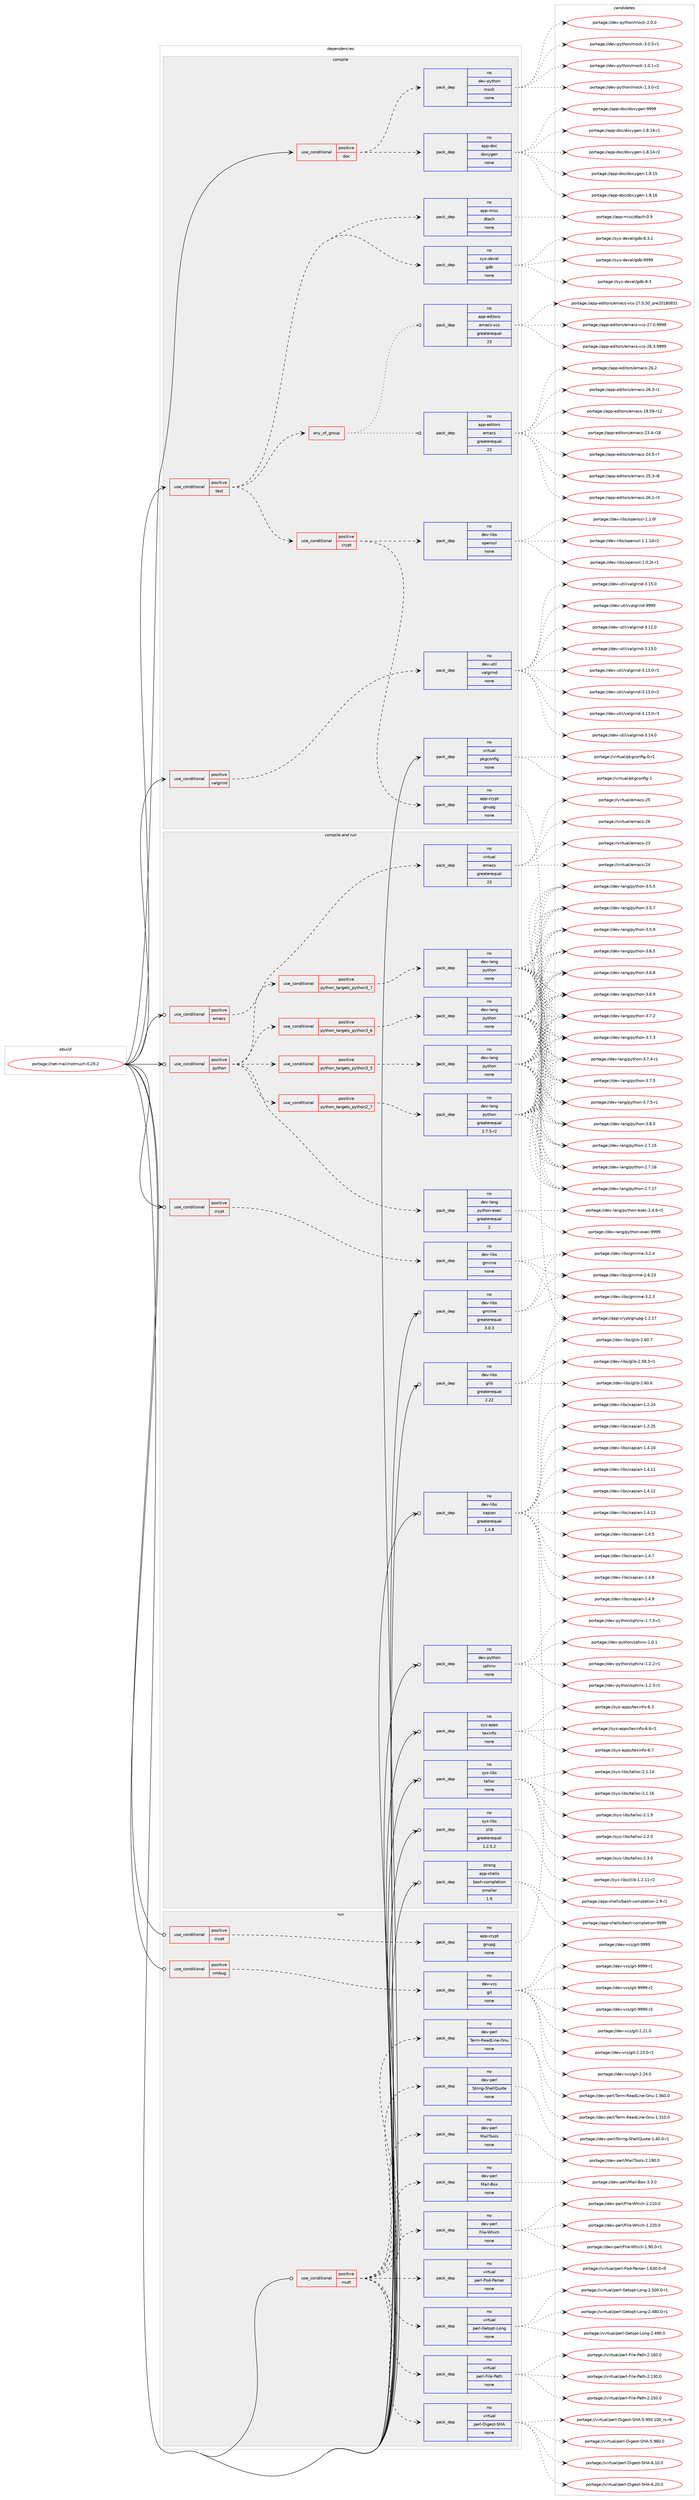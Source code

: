 digraph prolog {

# *************
# Graph options
# *************

newrank=true;
concentrate=true;
compound=true;
graph [rankdir=LR,fontname=Helvetica,fontsize=10,ranksep=1.5];#, ranksep=2.5, nodesep=0.2];
edge  [arrowhead=vee];
node  [fontname=Helvetica,fontsize=10];

# **********
# The ebuild
# **********

subgraph cluster_leftcol {
color=gray;
rank=same;
label=<<i>ebuild</i>>;
id [label="portage://net-mail/notmuch-0.29.2", color=red, width=4, href="../net-mail/notmuch-0.29.2.svg"];
}

# ****************
# The dependencies
# ****************

subgraph cluster_midcol {
color=gray;
label=<<i>dependencies</i>>;
subgraph cluster_compile {
fillcolor="#eeeeee";
style=filled;
label=<<i>compile</i>>;
subgraph cond91001 {
dependency363434 [label=<<TABLE BORDER="0" CELLBORDER="1" CELLSPACING="0" CELLPADDING="4"><TR><TD ROWSPAN="3" CELLPADDING="10">use_conditional</TD></TR><TR><TD>positive</TD></TR><TR><TD>doc</TD></TR></TABLE>>, shape=none, color=red];
subgraph pack266379 {
dependency363435 [label=<<TABLE BORDER="0" CELLBORDER="1" CELLSPACING="0" CELLPADDING="4" WIDTH="220"><TR><TD ROWSPAN="6" CELLPADDING="30">pack_dep</TD></TR><TR><TD WIDTH="110">no</TD></TR><TR><TD>app-doc</TD></TR><TR><TD>doxygen</TD></TR><TR><TD>none</TD></TR><TR><TD></TD></TR></TABLE>>, shape=none, color=blue];
}
dependency363434:e -> dependency363435:w [weight=20,style="dashed",arrowhead="vee"];
subgraph pack266380 {
dependency363436 [label=<<TABLE BORDER="0" CELLBORDER="1" CELLSPACING="0" CELLPADDING="4" WIDTH="220"><TR><TD ROWSPAN="6" CELLPADDING="30">pack_dep</TD></TR><TR><TD WIDTH="110">no</TD></TR><TR><TD>dev-python</TD></TR><TR><TD>mock</TD></TR><TR><TD>none</TD></TR><TR><TD></TD></TR></TABLE>>, shape=none, color=blue];
}
dependency363434:e -> dependency363436:w [weight=20,style="dashed",arrowhead="vee"];
}
id:e -> dependency363434:w [weight=20,style="solid",arrowhead="vee"];
subgraph cond91002 {
dependency363437 [label=<<TABLE BORDER="0" CELLBORDER="1" CELLSPACING="0" CELLPADDING="4"><TR><TD ROWSPAN="3" CELLPADDING="10">use_conditional</TD></TR><TR><TD>positive</TD></TR><TR><TD>test</TD></TR></TABLE>>, shape=none, color=red];
subgraph pack266381 {
dependency363438 [label=<<TABLE BORDER="0" CELLBORDER="1" CELLSPACING="0" CELLPADDING="4" WIDTH="220"><TR><TD ROWSPAN="6" CELLPADDING="30">pack_dep</TD></TR><TR><TD WIDTH="110">no</TD></TR><TR><TD>app-misc</TD></TR><TR><TD>dtach</TD></TR><TR><TD>none</TD></TR><TR><TD></TD></TR></TABLE>>, shape=none, color=blue];
}
dependency363437:e -> dependency363438:w [weight=20,style="dashed",arrowhead="vee"];
subgraph any5902 {
dependency363439 [label=<<TABLE BORDER="0" CELLBORDER="1" CELLSPACING="0" CELLPADDING="4"><TR><TD CELLPADDING="10">any_of_group</TD></TR></TABLE>>, shape=none, color=red];subgraph pack266382 {
dependency363440 [label=<<TABLE BORDER="0" CELLBORDER="1" CELLSPACING="0" CELLPADDING="4" WIDTH="220"><TR><TD ROWSPAN="6" CELLPADDING="30">pack_dep</TD></TR><TR><TD WIDTH="110">no</TD></TR><TR><TD>app-editors</TD></TR><TR><TD>emacs</TD></TR><TR><TD>greaterequal</TD></TR><TR><TD>23</TD></TR></TABLE>>, shape=none, color=blue];
}
dependency363439:e -> dependency363440:w [weight=20,style="dotted",arrowhead="oinv"];
subgraph pack266383 {
dependency363441 [label=<<TABLE BORDER="0" CELLBORDER="1" CELLSPACING="0" CELLPADDING="4" WIDTH="220"><TR><TD ROWSPAN="6" CELLPADDING="30">pack_dep</TD></TR><TR><TD WIDTH="110">no</TD></TR><TR><TD>app-editors</TD></TR><TR><TD>emacs-vcs</TD></TR><TR><TD>greaterequal</TD></TR><TR><TD>23</TD></TR></TABLE>>, shape=none, color=blue];
}
dependency363439:e -> dependency363441:w [weight=20,style="dotted",arrowhead="oinv"];
}
dependency363437:e -> dependency363439:w [weight=20,style="dashed",arrowhead="vee"];
subgraph pack266384 {
dependency363442 [label=<<TABLE BORDER="0" CELLBORDER="1" CELLSPACING="0" CELLPADDING="4" WIDTH="220"><TR><TD ROWSPAN="6" CELLPADDING="30">pack_dep</TD></TR><TR><TD WIDTH="110">no</TD></TR><TR><TD>sys-devel</TD></TR><TR><TD>gdb</TD></TR><TR><TD>none</TD></TR><TR><TD></TD></TR></TABLE>>, shape=none, color=blue];
}
dependency363437:e -> dependency363442:w [weight=20,style="dashed",arrowhead="vee"];
subgraph cond91003 {
dependency363443 [label=<<TABLE BORDER="0" CELLBORDER="1" CELLSPACING="0" CELLPADDING="4"><TR><TD ROWSPAN="3" CELLPADDING="10">use_conditional</TD></TR><TR><TD>positive</TD></TR><TR><TD>crypt</TD></TR></TABLE>>, shape=none, color=red];
subgraph pack266385 {
dependency363444 [label=<<TABLE BORDER="0" CELLBORDER="1" CELLSPACING="0" CELLPADDING="4" WIDTH="220"><TR><TD ROWSPAN="6" CELLPADDING="30">pack_dep</TD></TR><TR><TD WIDTH="110">no</TD></TR><TR><TD>app-crypt</TD></TR><TR><TD>gnupg</TD></TR><TR><TD>none</TD></TR><TR><TD></TD></TR></TABLE>>, shape=none, color=blue];
}
dependency363443:e -> dependency363444:w [weight=20,style="dashed",arrowhead="vee"];
subgraph pack266386 {
dependency363445 [label=<<TABLE BORDER="0" CELLBORDER="1" CELLSPACING="0" CELLPADDING="4" WIDTH="220"><TR><TD ROWSPAN="6" CELLPADDING="30">pack_dep</TD></TR><TR><TD WIDTH="110">no</TD></TR><TR><TD>dev-libs</TD></TR><TR><TD>openssl</TD></TR><TR><TD>none</TD></TR><TR><TD></TD></TR></TABLE>>, shape=none, color=blue];
}
dependency363443:e -> dependency363445:w [weight=20,style="dashed",arrowhead="vee"];
}
dependency363437:e -> dependency363443:w [weight=20,style="dashed",arrowhead="vee"];
}
id:e -> dependency363437:w [weight=20,style="solid",arrowhead="vee"];
subgraph cond91004 {
dependency363446 [label=<<TABLE BORDER="0" CELLBORDER="1" CELLSPACING="0" CELLPADDING="4"><TR><TD ROWSPAN="3" CELLPADDING="10">use_conditional</TD></TR><TR><TD>positive</TD></TR><TR><TD>valgrind</TD></TR></TABLE>>, shape=none, color=red];
subgraph pack266387 {
dependency363447 [label=<<TABLE BORDER="0" CELLBORDER="1" CELLSPACING="0" CELLPADDING="4" WIDTH="220"><TR><TD ROWSPAN="6" CELLPADDING="30">pack_dep</TD></TR><TR><TD WIDTH="110">no</TD></TR><TR><TD>dev-util</TD></TR><TR><TD>valgrind</TD></TR><TR><TD>none</TD></TR><TR><TD></TD></TR></TABLE>>, shape=none, color=blue];
}
dependency363446:e -> dependency363447:w [weight=20,style="dashed",arrowhead="vee"];
}
id:e -> dependency363446:w [weight=20,style="solid",arrowhead="vee"];
subgraph pack266388 {
dependency363448 [label=<<TABLE BORDER="0" CELLBORDER="1" CELLSPACING="0" CELLPADDING="4" WIDTH="220"><TR><TD ROWSPAN="6" CELLPADDING="30">pack_dep</TD></TR><TR><TD WIDTH="110">no</TD></TR><TR><TD>virtual</TD></TR><TR><TD>pkgconfig</TD></TR><TR><TD>none</TD></TR><TR><TD></TD></TR></TABLE>>, shape=none, color=blue];
}
id:e -> dependency363448:w [weight=20,style="solid",arrowhead="vee"];
}
subgraph cluster_compileandrun {
fillcolor="#eeeeee";
style=filled;
label=<<i>compile and run</i>>;
subgraph cond91005 {
dependency363449 [label=<<TABLE BORDER="0" CELLBORDER="1" CELLSPACING="0" CELLPADDING="4"><TR><TD ROWSPAN="3" CELLPADDING="10">use_conditional</TD></TR><TR><TD>positive</TD></TR><TR><TD>crypt</TD></TR></TABLE>>, shape=none, color=red];
subgraph pack266389 {
dependency363450 [label=<<TABLE BORDER="0" CELLBORDER="1" CELLSPACING="0" CELLPADDING="4" WIDTH="220"><TR><TD ROWSPAN="6" CELLPADDING="30">pack_dep</TD></TR><TR><TD WIDTH="110">no</TD></TR><TR><TD>dev-libs</TD></TR><TR><TD>gmime</TD></TR><TR><TD>none</TD></TR><TR><TD></TD></TR></TABLE>>, shape=none, color=blue];
}
dependency363449:e -> dependency363450:w [weight=20,style="dashed",arrowhead="vee"];
}
id:e -> dependency363449:w [weight=20,style="solid",arrowhead="odotvee"];
subgraph cond91006 {
dependency363451 [label=<<TABLE BORDER="0" CELLBORDER="1" CELLSPACING="0" CELLPADDING="4"><TR><TD ROWSPAN="3" CELLPADDING="10">use_conditional</TD></TR><TR><TD>positive</TD></TR><TR><TD>emacs</TD></TR></TABLE>>, shape=none, color=red];
subgraph pack266390 {
dependency363452 [label=<<TABLE BORDER="0" CELLBORDER="1" CELLSPACING="0" CELLPADDING="4" WIDTH="220"><TR><TD ROWSPAN="6" CELLPADDING="30">pack_dep</TD></TR><TR><TD WIDTH="110">no</TD></TR><TR><TD>virtual</TD></TR><TR><TD>emacs</TD></TR><TR><TD>greaterequal</TD></TR><TR><TD>23</TD></TR></TABLE>>, shape=none, color=blue];
}
dependency363451:e -> dependency363452:w [weight=20,style="dashed",arrowhead="vee"];
}
id:e -> dependency363451:w [weight=20,style="solid",arrowhead="odotvee"];
subgraph cond91007 {
dependency363453 [label=<<TABLE BORDER="0" CELLBORDER="1" CELLSPACING="0" CELLPADDING="4"><TR><TD ROWSPAN="3" CELLPADDING="10">use_conditional</TD></TR><TR><TD>positive</TD></TR><TR><TD>python</TD></TR></TABLE>>, shape=none, color=red];
subgraph cond91008 {
dependency363454 [label=<<TABLE BORDER="0" CELLBORDER="1" CELLSPACING="0" CELLPADDING="4"><TR><TD ROWSPAN="3" CELLPADDING="10">use_conditional</TD></TR><TR><TD>positive</TD></TR><TR><TD>python_targets_python2_7</TD></TR></TABLE>>, shape=none, color=red];
subgraph pack266391 {
dependency363455 [label=<<TABLE BORDER="0" CELLBORDER="1" CELLSPACING="0" CELLPADDING="4" WIDTH="220"><TR><TD ROWSPAN="6" CELLPADDING="30">pack_dep</TD></TR><TR><TD WIDTH="110">no</TD></TR><TR><TD>dev-lang</TD></TR><TR><TD>python</TD></TR><TR><TD>greaterequal</TD></TR><TR><TD>2.7.5-r2</TD></TR></TABLE>>, shape=none, color=blue];
}
dependency363454:e -> dependency363455:w [weight=20,style="dashed",arrowhead="vee"];
}
dependency363453:e -> dependency363454:w [weight=20,style="dashed",arrowhead="vee"];
subgraph cond91009 {
dependency363456 [label=<<TABLE BORDER="0" CELLBORDER="1" CELLSPACING="0" CELLPADDING="4"><TR><TD ROWSPAN="3" CELLPADDING="10">use_conditional</TD></TR><TR><TD>positive</TD></TR><TR><TD>python_targets_python3_5</TD></TR></TABLE>>, shape=none, color=red];
subgraph pack266392 {
dependency363457 [label=<<TABLE BORDER="0" CELLBORDER="1" CELLSPACING="0" CELLPADDING="4" WIDTH="220"><TR><TD ROWSPAN="6" CELLPADDING="30">pack_dep</TD></TR><TR><TD WIDTH="110">no</TD></TR><TR><TD>dev-lang</TD></TR><TR><TD>python</TD></TR><TR><TD>none</TD></TR><TR><TD></TD></TR></TABLE>>, shape=none, color=blue];
}
dependency363456:e -> dependency363457:w [weight=20,style="dashed",arrowhead="vee"];
}
dependency363453:e -> dependency363456:w [weight=20,style="dashed",arrowhead="vee"];
subgraph cond91010 {
dependency363458 [label=<<TABLE BORDER="0" CELLBORDER="1" CELLSPACING="0" CELLPADDING="4"><TR><TD ROWSPAN="3" CELLPADDING="10">use_conditional</TD></TR><TR><TD>positive</TD></TR><TR><TD>python_targets_python3_6</TD></TR></TABLE>>, shape=none, color=red];
subgraph pack266393 {
dependency363459 [label=<<TABLE BORDER="0" CELLBORDER="1" CELLSPACING="0" CELLPADDING="4" WIDTH="220"><TR><TD ROWSPAN="6" CELLPADDING="30">pack_dep</TD></TR><TR><TD WIDTH="110">no</TD></TR><TR><TD>dev-lang</TD></TR><TR><TD>python</TD></TR><TR><TD>none</TD></TR><TR><TD></TD></TR></TABLE>>, shape=none, color=blue];
}
dependency363458:e -> dependency363459:w [weight=20,style="dashed",arrowhead="vee"];
}
dependency363453:e -> dependency363458:w [weight=20,style="dashed",arrowhead="vee"];
subgraph cond91011 {
dependency363460 [label=<<TABLE BORDER="0" CELLBORDER="1" CELLSPACING="0" CELLPADDING="4"><TR><TD ROWSPAN="3" CELLPADDING="10">use_conditional</TD></TR><TR><TD>positive</TD></TR><TR><TD>python_targets_python3_7</TD></TR></TABLE>>, shape=none, color=red];
subgraph pack266394 {
dependency363461 [label=<<TABLE BORDER="0" CELLBORDER="1" CELLSPACING="0" CELLPADDING="4" WIDTH="220"><TR><TD ROWSPAN="6" CELLPADDING="30">pack_dep</TD></TR><TR><TD WIDTH="110">no</TD></TR><TR><TD>dev-lang</TD></TR><TR><TD>python</TD></TR><TR><TD>none</TD></TR><TR><TD></TD></TR></TABLE>>, shape=none, color=blue];
}
dependency363460:e -> dependency363461:w [weight=20,style="dashed",arrowhead="vee"];
}
dependency363453:e -> dependency363460:w [weight=20,style="dashed",arrowhead="vee"];
subgraph pack266395 {
dependency363462 [label=<<TABLE BORDER="0" CELLBORDER="1" CELLSPACING="0" CELLPADDING="4" WIDTH="220"><TR><TD ROWSPAN="6" CELLPADDING="30">pack_dep</TD></TR><TR><TD WIDTH="110">no</TD></TR><TR><TD>dev-lang</TD></TR><TR><TD>python-exec</TD></TR><TR><TD>greaterequal</TD></TR><TR><TD>2</TD></TR></TABLE>>, shape=none, color=blue];
}
dependency363453:e -> dependency363462:w [weight=20,style="dashed",arrowhead="vee"];
}
id:e -> dependency363453:w [weight=20,style="solid",arrowhead="odotvee"];
subgraph pack266396 {
dependency363463 [label=<<TABLE BORDER="0" CELLBORDER="1" CELLSPACING="0" CELLPADDING="4" WIDTH="220"><TR><TD ROWSPAN="6" CELLPADDING="30">pack_dep</TD></TR><TR><TD WIDTH="110">no</TD></TR><TR><TD>dev-libs</TD></TR><TR><TD>glib</TD></TR><TR><TD>greaterequal</TD></TR><TR><TD>2.22</TD></TR></TABLE>>, shape=none, color=blue];
}
id:e -> dependency363463:w [weight=20,style="solid",arrowhead="odotvee"];
subgraph pack266397 {
dependency363464 [label=<<TABLE BORDER="0" CELLBORDER="1" CELLSPACING="0" CELLPADDING="4" WIDTH="220"><TR><TD ROWSPAN="6" CELLPADDING="30">pack_dep</TD></TR><TR><TD WIDTH="110">no</TD></TR><TR><TD>dev-libs</TD></TR><TR><TD>gmime</TD></TR><TR><TD>greaterequal</TD></TR><TR><TD>3.0.3</TD></TR></TABLE>>, shape=none, color=blue];
}
id:e -> dependency363464:w [weight=20,style="solid",arrowhead="odotvee"];
subgraph pack266398 {
dependency363465 [label=<<TABLE BORDER="0" CELLBORDER="1" CELLSPACING="0" CELLPADDING="4" WIDTH="220"><TR><TD ROWSPAN="6" CELLPADDING="30">pack_dep</TD></TR><TR><TD WIDTH="110">no</TD></TR><TR><TD>dev-libs</TD></TR><TR><TD>xapian</TD></TR><TR><TD>greaterequal</TD></TR><TR><TD>1.4.8</TD></TR></TABLE>>, shape=none, color=blue];
}
id:e -> dependency363465:w [weight=20,style="solid",arrowhead="odotvee"];
subgraph pack266399 {
dependency363466 [label=<<TABLE BORDER="0" CELLBORDER="1" CELLSPACING="0" CELLPADDING="4" WIDTH="220"><TR><TD ROWSPAN="6" CELLPADDING="30">pack_dep</TD></TR><TR><TD WIDTH="110">no</TD></TR><TR><TD>dev-python</TD></TR><TR><TD>sphinx</TD></TR><TR><TD>none</TD></TR><TR><TD></TD></TR></TABLE>>, shape=none, color=blue];
}
id:e -> dependency363466:w [weight=20,style="solid",arrowhead="odotvee"];
subgraph pack266400 {
dependency363467 [label=<<TABLE BORDER="0" CELLBORDER="1" CELLSPACING="0" CELLPADDING="4" WIDTH="220"><TR><TD ROWSPAN="6" CELLPADDING="30">pack_dep</TD></TR><TR><TD WIDTH="110">no</TD></TR><TR><TD>sys-apps</TD></TR><TR><TD>texinfo</TD></TR><TR><TD>none</TD></TR><TR><TD></TD></TR></TABLE>>, shape=none, color=blue];
}
id:e -> dependency363467:w [weight=20,style="solid",arrowhead="odotvee"];
subgraph pack266401 {
dependency363468 [label=<<TABLE BORDER="0" CELLBORDER="1" CELLSPACING="0" CELLPADDING="4" WIDTH="220"><TR><TD ROWSPAN="6" CELLPADDING="30">pack_dep</TD></TR><TR><TD WIDTH="110">no</TD></TR><TR><TD>sys-libs</TD></TR><TR><TD>talloc</TD></TR><TR><TD>none</TD></TR><TR><TD></TD></TR></TABLE>>, shape=none, color=blue];
}
id:e -> dependency363468:w [weight=20,style="solid",arrowhead="odotvee"];
subgraph pack266402 {
dependency363469 [label=<<TABLE BORDER="0" CELLBORDER="1" CELLSPACING="0" CELLPADDING="4" WIDTH="220"><TR><TD ROWSPAN="6" CELLPADDING="30">pack_dep</TD></TR><TR><TD WIDTH="110">no</TD></TR><TR><TD>sys-libs</TD></TR><TR><TD>zlib</TD></TR><TR><TD>greaterequal</TD></TR><TR><TD>1.2.5.2</TD></TR></TABLE>>, shape=none, color=blue];
}
id:e -> dependency363469:w [weight=20,style="solid",arrowhead="odotvee"];
subgraph pack266403 {
dependency363470 [label=<<TABLE BORDER="0" CELLBORDER="1" CELLSPACING="0" CELLPADDING="4" WIDTH="220"><TR><TD ROWSPAN="6" CELLPADDING="30">pack_dep</TD></TR><TR><TD WIDTH="110">strong</TD></TR><TR><TD>app-shells</TD></TR><TR><TD>bash-completion</TD></TR><TR><TD>smaller</TD></TR><TR><TD>1.9</TD></TR></TABLE>>, shape=none, color=blue];
}
id:e -> dependency363470:w [weight=20,style="solid",arrowhead="odotvee"];
}
subgraph cluster_run {
fillcolor="#eeeeee";
style=filled;
label=<<i>run</i>>;
subgraph cond91012 {
dependency363471 [label=<<TABLE BORDER="0" CELLBORDER="1" CELLSPACING="0" CELLPADDING="4"><TR><TD ROWSPAN="3" CELLPADDING="10">use_conditional</TD></TR><TR><TD>positive</TD></TR><TR><TD>crypt</TD></TR></TABLE>>, shape=none, color=red];
subgraph pack266404 {
dependency363472 [label=<<TABLE BORDER="0" CELLBORDER="1" CELLSPACING="0" CELLPADDING="4" WIDTH="220"><TR><TD ROWSPAN="6" CELLPADDING="30">pack_dep</TD></TR><TR><TD WIDTH="110">no</TD></TR><TR><TD>app-crypt</TD></TR><TR><TD>gnupg</TD></TR><TR><TD>none</TD></TR><TR><TD></TD></TR></TABLE>>, shape=none, color=blue];
}
dependency363471:e -> dependency363472:w [weight=20,style="dashed",arrowhead="vee"];
}
id:e -> dependency363471:w [weight=20,style="solid",arrowhead="odot"];
subgraph cond91013 {
dependency363473 [label=<<TABLE BORDER="0" CELLBORDER="1" CELLSPACING="0" CELLPADDING="4"><TR><TD ROWSPAN="3" CELLPADDING="10">use_conditional</TD></TR><TR><TD>positive</TD></TR><TR><TD>mutt</TD></TR></TABLE>>, shape=none, color=red];
subgraph pack266405 {
dependency363474 [label=<<TABLE BORDER="0" CELLBORDER="1" CELLSPACING="0" CELLPADDING="4" WIDTH="220"><TR><TD ROWSPAN="6" CELLPADDING="30">pack_dep</TD></TR><TR><TD WIDTH="110">no</TD></TR><TR><TD>dev-perl</TD></TR><TR><TD>File-Which</TD></TR><TR><TD>none</TD></TR><TR><TD></TD></TR></TABLE>>, shape=none, color=blue];
}
dependency363473:e -> dependency363474:w [weight=20,style="dashed",arrowhead="vee"];
subgraph pack266406 {
dependency363475 [label=<<TABLE BORDER="0" CELLBORDER="1" CELLSPACING="0" CELLPADDING="4" WIDTH="220"><TR><TD ROWSPAN="6" CELLPADDING="30">pack_dep</TD></TR><TR><TD WIDTH="110">no</TD></TR><TR><TD>dev-perl</TD></TR><TR><TD>Mail-Box</TD></TR><TR><TD>none</TD></TR><TR><TD></TD></TR></TABLE>>, shape=none, color=blue];
}
dependency363473:e -> dependency363475:w [weight=20,style="dashed",arrowhead="vee"];
subgraph pack266407 {
dependency363476 [label=<<TABLE BORDER="0" CELLBORDER="1" CELLSPACING="0" CELLPADDING="4" WIDTH="220"><TR><TD ROWSPAN="6" CELLPADDING="30">pack_dep</TD></TR><TR><TD WIDTH="110">no</TD></TR><TR><TD>dev-perl</TD></TR><TR><TD>MailTools</TD></TR><TR><TD>none</TD></TR><TR><TD></TD></TR></TABLE>>, shape=none, color=blue];
}
dependency363473:e -> dependency363476:w [weight=20,style="dashed",arrowhead="vee"];
subgraph pack266408 {
dependency363477 [label=<<TABLE BORDER="0" CELLBORDER="1" CELLSPACING="0" CELLPADDING="4" WIDTH="220"><TR><TD ROWSPAN="6" CELLPADDING="30">pack_dep</TD></TR><TR><TD WIDTH="110">no</TD></TR><TR><TD>dev-perl</TD></TR><TR><TD>String-ShellQuote</TD></TR><TR><TD>none</TD></TR><TR><TD></TD></TR></TABLE>>, shape=none, color=blue];
}
dependency363473:e -> dependency363477:w [weight=20,style="dashed",arrowhead="vee"];
subgraph pack266409 {
dependency363478 [label=<<TABLE BORDER="0" CELLBORDER="1" CELLSPACING="0" CELLPADDING="4" WIDTH="220"><TR><TD ROWSPAN="6" CELLPADDING="30">pack_dep</TD></TR><TR><TD WIDTH="110">no</TD></TR><TR><TD>dev-perl</TD></TR><TR><TD>Term-ReadLine-Gnu</TD></TR><TR><TD>none</TD></TR><TR><TD></TD></TR></TABLE>>, shape=none, color=blue];
}
dependency363473:e -> dependency363478:w [weight=20,style="dashed",arrowhead="vee"];
subgraph pack266410 {
dependency363479 [label=<<TABLE BORDER="0" CELLBORDER="1" CELLSPACING="0" CELLPADDING="4" WIDTH="220"><TR><TD ROWSPAN="6" CELLPADDING="30">pack_dep</TD></TR><TR><TD WIDTH="110">no</TD></TR><TR><TD>virtual</TD></TR><TR><TD>perl-Digest-SHA</TD></TR><TR><TD>none</TD></TR><TR><TD></TD></TR></TABLE>>, shape=none, color=blue];
}
dependency363473:e -> dependency363479:w [weight=20,style="dashed",arrowhead="vee"];
subgraph pack266411 {
dependency363480 [label=<<TABLE BORDER="0" CELLBORDER="1" CELLSPACING="0" CELLPADDING="4" WIDTH="220"><TR><TD ROWSPAN="6" CELLPADDING="30">pack_dep</TD></TR><TR><TD WIDTH="110">no</TD></TR><TR><TD>virtual</TD></TR><TR><TD>perl-File-Path</TD></TR><TR><TD>none</TD></TR><TR><TD></TD></TR></TABLE>>, shape=none, color=blue];
}
dependency363473:e -> dependency363480:w [weight=20,style="dashed",arrowhead="vee"];
subgraph pack266412 {
dependency363481 [label=<<TABLE BORDER="0" CELLBORDER="1" CELLSPACING="0" CELLPADDING="4" WIDTH="220"><TR><TD ROWSPAN="6" CELLPADDING="30">pack_dep</TD></TR><TR><TD WIDTH="110">no</TD></TR><TR><TD>virtual</TD></TR><TR><TD>perl-Getopt-Long</TD></TR><TR><TD>none</TD></TR><TR><TD></TD></TR></TABLE>>, shape=none, color=blue];
}
dependency363473:e -> dependency363481:w [weight=20,style="dashed",arrowhead="vee"];
subgraph pack266413 {
dependency363482 [label=<<TABLE BORDER="0" CELLBORDER="1" CELLSPACING="0" CELLPADDING="4" WIDTH="220"><TR><TD ROWSPAN="6" CELLPADDING="30">pack_dep</TD></TR><TR><TD WIDTH="110">no</TD></TR><TR><TD>virtual</TD></TR><TR><TD>perl-Pod-Parser</TD></TR><TR><TD>none</TD></TR><TR><TD></TD></TR></TABLE>>, shape=none, color=blue];
}
dependency363473:e -> dependency363482:w [weight=20,style="dashed",arrowhead="vee"];
}
id:e -> dependency363473:w [weight=20,style="solid",arrowhead="odot"];
subgraph cond91014 {
dependency363483 [label=<<TABLE BORDER="0" CELLBORDER="1" CELLSPACING="0" CELLPADDING="4"><TR><TD ROWSPAN="3" CELLPADDING="10">use_conditional</TD></TR><TR><TD>positive</TD></TR><TR><TD>nmbug</TD></TR></TABLE>>, shape=none, color=red];
subgraph pack266414 {
dependency363484 [label=<<TABLE BORDER="0" CELLBORDER="1" CELLSPACING="0" CELLPADDING="4" WIDTH="220"><TR><TD ROWSPAN="6" CELLPADDING="30">pack_dep</TD></TR><TR><TD WIDTH="110">no</TD></TR><TR><TD>dev-vcs</TD></TR><TR><TD>git</TD></TR><TR><TD>none</TD></TR><TR><TD></TD></TR></TABLE>>, shape=none, color=blue];
}
dependency363483:e -> dependency363484:w [weight=20,style="dashed",arrowhead="vee"];
}
id:e -> dependency363483:w [weight=20,style="solid",arrowhead="odot"];
}
}

# **************
# The candidates
# **************

subgraph cluster_choices {
rank=same;
color=gray;
label=<<i>candidates</i>>;

subgraph choice266379 {
color=black;
nodesep=1;
choiceportage97112112451001119947100111120121103101110454946564649524511449 [label="portage://app-doc/doxygen-1.8.14-r1", color=red, width=4,href="../app-doc/doxygen-1.8.14-r1.svg"];
choiceportage97112112451001119947100111120121103101110454946564649524511450 [label="portage://app-doc/doxygen-1.8.14-r2", color=red, width=4,href="../app-doc/doxygen-1.8.14-r2.svg"];
choiceportage9711211245100111994710011112012110310111045494656464953 [label="portage://app-doc/doxygen-1.8.15", color=red, width=4,href="../app-doc/doxygen-1.8.15.svg"];
choiceportage9711211245100111994710011112012110310111045494656464954 [label="portage://app-doc/doxygen-1.8.16", color=red, width=4,href="../app-doc/doxygen-1.8.16.svg"];
choiceportage971121124510011199471001111201211031011104557575757 [label="portage://app-doc/doxygen-9999", color=red, width=4,href="../app-doc/doxygen-9999.svg"];
dependency363435:e -> choiceportage97112112451001119947100111120121103101110454946564649524511449:w [style=dotted,weight="100"];
dependency363435:e -> choiceportage97112112451001119947100111120121103101110454946564649524511450:w [style=dotted,weight="100"];
dependency363435:e -> choiceportage9711211245100111994710011112012110310111045494656464953:w [style=dotted,weight="100"];
dependency363435:e -> choiceportage9711211245100111994710011112012110310111045494656464954:w [style=dotted,weight="100"];
dependency363435:e -> choiceportage971121124510011199471001111201211031011104557575757:w [style=dotted,weight="100"];
}
subgraph choice266380 {
color=black;
nodesep=1;
choiceportage1001011184511212111610411111047109111991074549464846494511450 [label="portage://dev-python/mock-1.0.1-r2", color=red, width=4,href="../dev-python/mock-1.0.1-r2.svg"];
choiceportage1001011184511212111610411111047109111991074549465146484511450 [label="portage://dev-python/mock-1.3.0-r2", color=red, width=4,href="../dev-python/mock-1.3.0-r2.svg"];
choiceportage100101118451121211161041111104710911199107455046484648 [label="portage://dev-python/mock-2.0.0", color=red, width=4,href="../dev-python/mock-2.0.0.svg"];
choiceportage1001011184511212111610411111047109111991074551464846534511449 [label="portage://dev-python/mock-3.0.5-r1", color=red, width=4,href="../dev-python/mock-3.0.5-r1.svg"];
dependency363436:e -> choiceportage1001011184511212111610411111047109111991074549464846494511450:w [style=dotted,weight="100"];
dependency363436:e -> choiceportage1001011184511212111610411111047109111991074549465146484511450:w [style=dotted,weight="100"];
dependency363436:e -> choiceportage100101118451121211161041111104710911199107455046484648:w [style=dotted,weight="100"];
dependency363436:e -> choiceportage1001011184511212111610411111047109111991074551464846534511449:w [style=dotted,weight="100"];
}
subgraph choice266381 {
color=black;
nodesep=1;
choiceportage97112112451091051159947100116979910445484657 [label="portage://app-misc/dtach-0.9", color=red, width=4,href="../app-misc/dtach-0.9.svg"];
dependency363438:e -> choiceportage97112112451091051159947100116979910445484657:w [style=dotted,weight="100"];
}
subgraph choice266382 {
color=black;
nodesep=1;
choiceportage9711211245101100105116111114115471011099799115454956465357451144950 [label="portage://app-editors/emacs-18.59-r12", color=red, width=4,href="../app-editors/emacs-18.59-r12.svg"];
choiceportage97112112451011001051161111141154710110997991154550514652451144956 [label="portage://app-editors/emacs-23.4-r18", color=red, width=4,href="../app-editors/emacs-23.4-r18.svg"];
choiceportage971121124510110010511611111411547101109979911545505246534511455 [label="portage://app-editors/emacs-24.5-r7", color=red, width=4,href="../app-editors/emacs-24.5-r7.svg"];
choiceportage971121124510110010511611111411547101109979911545505346514511454 [label="portage://app-editors/emacs-25.3-r6", color=red, width=4,href="../app-editors/emacs-25.3-r6.svg"];
choiceportage971121124510110010511611111411547101109979911545505446494511451 [label="portage://app-editors/emacs-26.1-r3", color=red, width=4,href="../app-editors/emacs-26.1-r3.svg"];
choiceportage97112112451011001051161111141154710110997991154550544650 [label="portage://app-editors/emacs-26.2", color=red, width=4,href="../app-editors/emacs-26.2.svg"];
choiceportage971121124510110010511611111411547101109979911545505446514511449 [label="portage://app-editors/emacs-26.3-r1", color=red, width=4,href="../app-editors/emacs-26.3-r1.svg"];
dependency363440:e -> choiceportage9711211245101100105116111114115471011099799115454956465357451144950:w [style=dotted,weight="100"];
dependency363440:e -> choiceportage97112112451011001051161111141154710110997991154550514652451144956:w [style=dotted,weight="100"];
dependency363440:e -> choiceportage971121124510110010511611111411547101109979911545505246534511455:w [style=dotted,weight="100"];
dependency363440:e -> choiceportage971121124510110010511611111411547101109979911545505346514511454:w [style=dotted,weight="100"];
dependency363440:e -> choiceportage971121124510110010511611111411547101109979911545505446494511451:w [style=dotted,weight="100"];
dependency363440:e -> choiceportage97112112451011001051161111141154710110997991154550544650:w [style=dotted,weight="100"];
dependency363440:e -> choiceportage971121124510110010511611111411547101109979911545505446514511449:w [style=dotted,weight="100"];
}
subgraph choice266383 {
color=black;
nodesep=1;
choiceportage9711211245101100105116111114115471011099799115451189911545505446514657575757 [label="portage://app-editors/emacs-vcs-26.3.9999", color=red, width=4,href="../app-editors/emacs-vcs-26.3.9999.svg"];
choiceportage971121124510110010511611111411547101109979911545118991154550554648465348951121141015048495648565149 [label="portage://app-editors/emacs-vcs-27.0.50_pre20180831", color=red, width=4,href="../app-editors/emacs-vcs-27.0.50_pre20180831.svg"];
choiceportage9711211245101100105116111114115471011099799115451189911545505546484657575757 [label="portage://app-editors/emacs-vcs-27.0.9999", color=red, width=4,href="../app-editors/emacs-vcs-27.0.9999.svg"];
dependency363441:e -> choiceportage9711211245101100105116111114115471011099799115451189911545505446514657575757:w [style=dotted,weight="100"];
dependency363441:e -> choiceportage971121124510110010511611111411547101109979911545118991154550554648465348951121141015048495648565149:w [style=dotted,weight="100"];
dependency363441:e -> choiceportage9711211245101100105116111114115471011099799115451189911545505546484657575757:w [style=dotted,weight="100"];
}
subgraph choice266384 {
color=black;
nodesep=1;
choiceportage11512111545100101118101108471031009845564651 [label="portage://sys-devel/gdb-8.3", color=red, width=4,href="../sys-devel/gdb-8.3.svg"];
choiceportage115121115451001011181011084710310098455646514649 [label="portage://sys-devel/gdb-8.3.1", color=red, width=4,href="../sys-devel/gdb-8.3.1.svg"];
choiceportage1151211154510010111810110847103100984557575757 [label="portage://sys-devel/gdb-9999", color=red, width=4,href="../sys-devel/gdb-9999.svg"];
dependency363442:e -> choiceportage11512111545100101118101108471031009845564651:w [style=dotted,weight="100"];
dependency363442:e -> choiceportage115121115451001011181011084710310098455646514649:w [style=dotted,weight="100"];
dependency363442:e -> choiceportage1151211154510010111810110847103100984557575757:w [style=dotted,weight="100"];
}
subgraph choice266385 {
color=black;
nodesep=1;
choiceportage9711211245991141211121164710311011711210345504650464955 [label="portage://app-crypt/gnupg-2.2.17", color=red, width=4,href="../app-crypt/gnupg-2.2.17.svg"];
dependency363444:e -> choiceportage9711211245991141211121164710311011711210345504650464955:w [style=dotted,weight="100"];
}
subgraph choice266386 {
color=black;
nodesep=1;
choiceportage1001011184510810598115471111121011101151151084549464846501164511449 [label="portage://dev-libs/openssl-1.0.2t-r1", color=red, width=4,href="../dev-libs/openssl-1.0.2t-r1.svg"];
choiceportage100101118451081059811547111112101110115115108454946494648108 [label="portage://dev-libs/openssl-1.1.0l", color=red, width=4,href="../dev-libs/openssl-1.1.0l.svg"];
choiceportage1001011184510810598115471111121011101151151084549464946491004511450 [label="portage://dev-libs/openssl-1.1.1d-r2", color=red, width=4,href="../dev-libs/openssl-1.1.1d-r2.svg"];
dependency363445:e -> choiceportage1001011184510810598115471111121011101151151084549464846501164511449:w [style=dotted,weight="100"];
dependency363445:e -> choiceportage100101118451081059811547111112101110115115108454946494648108:w [style=dotted,weight="100"];
dependency363445:e -> choiceportage1001011184510810598115471111121011101151151084549464946491004511450:w [style=dotted,weight="100"];
}
subgraph choice266387 {
color=black;
nodesep=1;
choiceportage10010111845117116105108471189710810311410511010045514649504648 [label="portage://dev-util/valgrind-3.12.0", color=red, width=4,href="../dev-util/valgrind-3.12.0.svg"];
choiceportage10010111845117116105108471189710810311410511010045514649514648 [label="portage://dev-util/valgrind-3.13.0", color=red, width=4,href="../dev-util/valgrind-3.13.0.svg"];
choiceportage100101118451171161051084711897108103114105110100455146495146484511449 [label="portage://dev-util/valgrind-3.13.0-r1", color=red, width=4,href="../dev-util/valgrind-3.13.0-r1.svg"];
choiceportage100101118451171161051084711897108103114105110100455146495146484511450 [label="portage://dev-util/valgrind-3.13.0-r2", color=red, width=4,href="../dev-util/valgrind-3.13.0-r2.svg"];
choiceportage100101118451171161051084711897108103114105110100455146495146484511451 [label="portage://dev-util/valgrind-3.13.0-r3", color=red, width=4,href="../dev-util/valgrind-3.13.0-r3.svg"];
choiceportage10010111845117116105108471189710810311410511010045514649524648 [label="portage://dev-util/valgrind-3.14.0", color=red, width=4,href="../dev-util/valgrind-3.14.0.svg"];
choiceportage10010111845117116105108471189710810311410511010045514649534648 [label="portage://dev-util/valgrind-3.15.0", color=red, width=4,href="../dev-util/valgrind-3.15.0.svg"];
choiceportage1001011184511711610510847118971081031141051101004557575757 [label="portage://dev-util/valgrind-9999", color=red, width=4,href="../dev-util/valgrind-9999.svg"];
dependency363447:e -> choiceportage10010111845117116105108471189710810311410511010045514649504648:w [style=dotted,weight="100"];
dependency363447:e -> choiceportage10010111845117116105108471189710810311410511010045514649514648:w [style=dotted,weight="100"];
dependency363447:e -> choiceportage100101118451171161051084711897108103114105110100455146495146484511449:w [style=dotted,weight="100"];
dependency363447:e -> choiceportage100101118451171161051084711897108103114105110100455146495146484511450:w [style=dotted,weight="100"];
dependency363447:e -> choiceportage100101118451171161051084711897108103114105110100455146495146484511451:w [style=dotted,weight="100"];
dependency363447:e -> choiceportage10010111845117116105108471189710810311410511010045514649524648:w [style=dotted,weight="100"];
dependency363447:e -> choiceportage10010111845117116105108471189710810311410511010045514649534648:w [style=dotted,weight="100"];
dependency363447:e -> choiceportage1001011184511711610510847118971081031141051101004557575757:w [style=dotted,weight="100"];
}
subgraph choice266388 {
color=black;
nodesep=1;
choiceportage11810511411611797108471121071039911111010210510345484511449 [label="portage://virtual/pkgconfig-0-r1", color=red, width=4,href="../virtual/pkgconfig-0-r1.svg"];
choiceportage1181051141161179710847112107103991111101021051034549 [label="portage://virtual/pkgconfig-1", color=red, width=4,href="../virtual/pkgconfig-1.svg"];
dependency363448:e -> choiceportage11810511411611797108471121071039911111010210510345484511449:w [style=dotted,weight="100"];
dependency363448:e -> choiceportage1181051141161179710847112107103991111101021051034549:w [style=dotted,weight="100"];
}
subgraph choice266389 {
color=black;
nodesep=1;
choiceportage10010111845108105981154710310910510910145504654465051 [label="portage://dev-libs/gmime-2.6.23", color=red, width=4,href="../dev-libs/gmime-2.6.23.svg"];
choiceportage100101118451081059811547103109105109101455146504651 [label="portage://dev-libs/gmime-3.2.3", color=red, width=4,href="../dev-libs/gmime-3.2.3.svg"];
choiceportage100101118451081059811547103109105109101455146504652 [label="portage://dev-libs/gmime-3.2.4", color=red, width=4,href="../dev-libs/gmime-3.2.4.svg"];
dependency363450:e -> choiceportage10010111845108105981154710310910510910145504654465051:w [style=dotted,weight="100"];
dependency363450:e -> choiceportage100101118451081059811547103109105109101455146504651:w [style=dotted,weight="100"];
dependency363450:e -> choiceportage100101118451081059811547103109105109101455146504652:w [style=dotted,weight="100"];
}
subgraph choice266390 {
color=black;
nodesep=1;
choiceportage11810511411611797108471011099799115455051 [label="portage://virtual/emacs-23", color=red, width=4,href="../virtual/emacs-23.svg"];
choiceportage11810511411611797108471011099799115455052 [label="portage://virtual/emacs-24", color=red, width=4,href="../virtual/emacs-24.svg"];
choiceportage11810511411611797108471011099799115455053 [label="portage://virtual/emacs-25", color=red, width=4,href="../virtual/emacs-25.svg"];
choiceportage11810511411611797108471011099799115455054 [label="portage://virtual/emacs-26", color=red, width=4,href="../virtual/emacs-26.svg"];
dependency363452:e -> choiceportage11810511411611797108471011099799115455051:w [style=dotted,weight="100"];
dependency363452:e -> choiceportage11810511411611797108471011099799115455052:w [style=dotted,weight="100"];
dependency363452:e -> choiceportage11810511411611797108471011099799115455053:w [style=dotted,weight="100"];
dependency363452:e -> choiceportage11810511411611797108471011099799115455054:w [style=dotted,weight="100"];
}
subgraph choice266391 {
color=black;
nodesep=1;
choiceportage10010111845108971101034711212111610411111045504655464953 [label="portage://dev-lang/python-2.7.15", color=red, width=4,href="../dev-lang/python-2.7.15.svg"];
choiceportage10010111845108971101034711212111610411111045504655464954 [label="portage://dev-lang/python-2.7.16", color=red, width=4,href="../dev-lang/python-2.7.16.svg"];
choiceportage10010111845108971101034711212111610411111045504655464955 [label="portage://dev-lang/python-2.7.17", color=red, width=4,href="../dev-lang/python-2.7.17.svg"];
choiceportage100101118451089711010347112121116104111110455146534653 [label="portage://dev-lang/python-3.5.5", color=red, width=4,href="../dev-lang/python-3.5.5.svg"];
choiceportage100101118451089711010347112121116104111110455146534655 [label="portage://dev-lang/python-3.5.7", color=red, width=4,href="../dev-lang/python-3.5.7.svg"];
choiceportage100101118451089711010347112121116104111110455146534657 [label="portage://dev-lang/python-3.5.9", color=red, width=4,href="../dev-lang/python-3.5.9.svg"];
choiceportage100101118451089711010347112121116104111110455146544653 [label="portage://dev-lang/python-3.6.5", color=red, width=4,href="../dev-lang/python-3.6.5.svg"];
choiceportage100101118451089711010347112121116104111110455146544656 [label="portage://dev-lang/python-3.6.8", color=red, width=4,href="../dev-lang/python-3.6.8.svg"];
choiceportage100101118451089711010347112121116104111110455146544657 [label="portage://dev-lang/python-3.6.9", color=red, width=4,href="../dev-lang/python-3.6.9.svg"];
choiceportage100101118451089711010347112121116104111110455146554650 [label="portage://dev-lang/python-3.7.2", color=red, width=4,href="../dev-lang/python-3.7.2.svg"];
choiceportage100101118451089711010347112121116104111110455146554651 [label="portage://dev-lang/python-3.7.3", color=red, width=4,href="../dev-lang/python-3.7.3.svg"];
choiceportage1001011184510897110103471121211161041111104551465546524511449 [label="portage://dev-lang/python-3.7.4-r1", color=red, width=4,href="../dev-lang/python-3.7.4-r1.svg"];
choiceportage100101118451089711010347112121116104111110455146554653 [label="portage://dev-lang/python-3.7.5", color=red, width=4,href="../dev-lang/python-3.7.5.svg"];
choiceportage1001011184510897110103471121211161041111104551465546534511449 [label="portage://dev-lang/python-3.7.5-r1", color=red, width=4,href="../dev-lang/python-3.7.5-r1.svg"];
choiceportage100101118451089711010347112121116104111110455146564648 [label="portage://dev-lang/python-3.8.0", color=red, width=4,href="../dev-lang/python-3.8.0.svg"];
dependency363455:e -> choiceportage10010111845108971101034711212111610411111045504655464953:w [style=dotted,weight="100"];
dependency363455:e -> choiceportage10010111845108971101034711212111610411111045504655464954:w [style=dotted,weight="100"];
dependency363455:e -> choiceportage10010111845108971101034711212111610411111045504655464955:w [style=dotted,weight="100"];
dependency363455:e -> choiceportage100101118451089711010347112121116104111110455146534653:w [style=dotted,weight="100"];
dependency363455:e -> choiceportage100101118451089711010347112121116104111110455146534655:w [style=dotted,weight="100"];
dependency363455:e -> choiceportage100101118451089711010347112121116104111110455146534657:w [style=dotted,weight="100"];
dependency363455:e -> choiceportage100101118451089711010347112121116104111110455146544653:w [style=dotted,weight="100"];
dependency363455:e -> choiceportage100101118451089711010347112121116104111110455146544656:w [style=dotted,weight="100"];
dependency363455:e -> choiceportage100101118451089711010347112121116104111110455146544657:w [style=dotted,weight="100"];
dependency363455:e -> choiceportage100101118451089711010347112121116104111110455146554650:w [style=dotted,weight="100"];
dependency363455:e -> choiceportage100101118451089711010347112121116104111110455146554651:w [style=dotted,weight="100"];
dependency363455:e -> choiceportage1001011184510897110103471121211161041111104551465546524511449:w [style=dotted,weight="100"];
dependency363455:e -> choiceportage100101118451089711010347112121116104111110455146554653:w [style=dotted,weight="100"];
dependency363455:e -> choiceportage1001011184510897110103471121211161041111104551465546534511449:w [style=dotted,weight="100"];
dependency363455:e -> choiceportage100101118451089711010347112121116104111110455146564648:w [style=dotted,weight="100"];
}
subgraph choice266392 {
color=black;
nodesep=1;
choiceportage10010111845108971101034711212111610411111045504655464953 [label="portage://dev-lang/python-2.7.15", color=red, width=4,href="../dev-lang/python-2.7.15.svg"];
choiceportage10010111845108971101034711212111610411111045504655464954 [label="portage://dev-lang/python-2.7.16", color=red, width=4,href="../dev-lang/python-2.7.16.svg"];
choiceportage10010111845108971101034711212111610411111045504655464955 [label="portage://dev-lang/python-2.7.17", color=red, width=4,href="../dev-lang/python-2.7.17.svg"];
choiceportage100101118451089711010347112121116104111110455146534653 [label="portage://dev-lang/python-3.5.5", color=red, width=4,href="../dev-lang/python-3.5.5.svg"];
choiceportage100101118451089711010347112121116104111110455146534655 [label="portage://dev-lang/python-3.5.7", color=red, width=4,href="../dev-lang/python-3.5.7.svg"];
choiceportage100101118451089711010347112121116104111110455146534657 [label="portage://dev-lang/python-3.5.9", color=red, width=4,href="../dev-lang/python-3.5.9.svg"];
choiceportage100101118451089711010347112121116104111110455146544653 [label="portage://dev-lang/python-3.6.5", color=red, width=4,href="../dev-lang/python-3.6.5.svg"];
choiceportage100101118451089711010347112121116104111110455146544656 [label="portage://dev-lang/python-3.6.8", color=red, width=4,href="../dev-lang/python-3.6.8.svg"];
choiceportage100101118451089711010347112121116104111110455146544657 [label="portage://dev-lang/python-3.6.9", color=red, width=4,href="../dev-lang/python-3.6.9.svg"];
choiceportage100101118451089711010347112121116104111110455146554650 [label="portage://dev-lang/python-3.7.2", color=red, width=4,href="../dev-lang/python-3.7.2.svg"];
choiceportage100101118451089711010347112121116104111110455146554651 [label="portage://dev-lang/python-3.7.3", color=red, width=4,href="../dev-lang/python-3.7.3.svg"];
choiceportage1001011184510897110103471121211161041111104551465546524511449 [label="portage://dev-lang/python-3.7.4-r1", color=red, width=4,href="../dev-lang/python-3.7.4-r1.svg"];
choiceportage100101118451089711010347112121116104111110455146554653 [label="portage://dev-lang/python-3.7.5", color=red, width=4,href="../dev-lang/python-3.7.5.svg"];
choiceportage1001011184510897110103471121211161041111104551465546534511449 [label="portage://dev-lang/python-3.7.5-r1", color=red, width=4,href="../dev-lang/python-3.7.5-r1.svg"];
choiceportage100101118451089711010347112121116104111110455146564648 [label="portage://dev-lang/python-3.8.0", color=red, width=4,href="../dev-lang/python-3.8.0.svg"];
dependency363457:e -> choiceportage10010111845108971101034711212111610411111045504655464953:w [style=dotted,weight="100"];
dependency363457:e -> choiceportage10010111845108971101034711212111610411111045504655464954:w [style=dotted,weight="100"];
dependency363457:e -> choiceportage10010111845108971101034711212111610411111045504655464955:w [style=dotted,weight="100"];
dependency363457:e -> choiceportage100101118451089711010347112121116104111110455146534653:w [style=dotted,weight="100"];
dependency363457:e -> choiceportage100101118451089711010347112121116104111110455146534655:w [style=dotted,weight="100"];
dependency363457:e -> choiceportage100101118451089711010347112121116104111110455146534657:w [style=dotted,weight="100"];
dependency363457:e -> choiceportage100101118451089711010347112121116104111110455146544653:w [style=dotted,weight="100"];
dependency363457:e -> choiceportage100101118451089711010347112121116104111110455146544656:w [style=dotted,weight="100"];
dependency363457:e -> choiceportage100101118451089711010347112121116104111110455146544657:w [style=dotted,weight="100"];
dependency363457:e -> choiceportage100101118451089711010347112121116104111110455146554650:w [style=dotted,weight="100"];
dependency363457:e -> choiceportage100101118451089711010347112121116104111110455146554651:w [style=dotted,weight="100"];
dependency363457:e -> choiceportage1001011184510897110103471121211161041111104551465546524511449:w [style=dotted,weight="100"];
dependency363457:e -> choiceportage100101118451089711010347112121116104111110455146554653:w [style=dotted,weight="100"];
dependency363457:e -> choiceportage1001011184510897110103471121211161041111104551465546534511449:w [style=dotted,weight="100"];
dependency363457:e -> choiceportage100101118451089711010347112121116104111110455146564648:w [style=dotted,weight="100"];
}
subgraph choice266393 {
color=black;
nodesep=1;
choiceportage10010111845108971101034711212111610411111045504655464953 [label="portage://dev-lang/python-2.7.15", color=red, width=4,href="../dev-lang/python-2.7.15.svg"];
choiceportage10010111845108971101034711212111610411111045504655464954 [label="portage://dev-lang/python-2.7.16", color=red, width=4,href="../dev-lang/python-2.7.16.svg"];
choiceportage10010111845108971101034711212111610411111045504655464955 [label="portage://dev-lang/python-2.7.17", color=red, width=4,href="../dev-lang/python-2.7.17.svg"];
choiceportage100101118451089711010347112121116104111110455146534653 [label="portage://dev-lang/python-3.5.5", color=red, width=4,href="../dev-lang/python-3.5.5.svg"];
choiceportage100101118451089711010347112121116104111110455146534655 [label="portage://dev-lang/python-3.5.7", color=red, width=4,href="../dev-lang/python-3.5.7.svg"];
choiceportage100101118451089711010347112121116104111110455146534657 [label="portage://dev-lang/python-3.5.9", color=red, width=4,href="../dev-lang/python-3.5.9.svg"];
choiceportage100101118451089711010347112121116104111110455146544653 [label="portage://dev-lang/python-3.6.5", color=red, width=4,href="../dev-lang/python-3.6.5.svg"];
choiceportage100101118451089711010347112121116104111110455146544656 [label="portage://dev-lang/python-3.6.8", color=red, width=4,href="../dev-lang/python-3.6.8.svg"];
choiceportage100101118451089711010347112121116104111110455146544657 [label="portage://dev-lang/python-3.6.9", color=red, width=4,href="../dev-lang/python-3.6.9.svg"];
choiceportage100101118451089711010347112121116104111110455146554650 [label="portage://dev-lang/python-3.7.2", color=red, width=4,href="../dev-lang/python-3.7.2.svg"];
choiceportage100101118451089711010347112121116104111110455146554651 [label="portage://dev-lang/python-3.7.3", color=red, width=4,href="../dev-lang/python-3.7.3.svg"];
choiceportage1001011184510897110103471121211161041111104551465546524511449 [label="portage://dev-lang/python-3.7.4-r1", color=red, width=4,href="../dev-lang/python-3.7.4-r1.svg"];
choiceportage100101118451089711010347112121116104111110455146554653 [label="portage://dev-lang/python-3.7.5", color=red, width=4,href="../dev-lang/python-3.7.5.svg"];
choiceportage1001011184510897110103471121211161041111104551465546534511449 [label="portage://dev-lang/python-3.7.5-r1", color=red, width=4,href="../dev-lang/python-3.7.5-r1.svg"];
choiceportage100101118451089711010347112121116104111110455146564648 [label="portage://dev-lang/python-3.8.0", color=red, width=4,href="../dev-lang/python-3.8.0.svg"];
dependency363459:e -> choiceportage10010111845108971101034711212111610411111045504655464953:w [style=dotted,weight="100"];
dependency363459:e -> choiceportage10010111845108971101034711212111610411111045504655464954:w [style=dotted,weight="100"];
dependency363459:e -> choiceportage10010111845108971101034711212111610411111045504655464955:w [style=dotted,weight="100"];
dependency363459:e -> choiceportage100101118451089711010347112121116104111110455146534653:w [style=dotted,weight="100"];
dependency363459:e -> choiceportage100101118451089711010347112121116104111110455146534655:w [style=dotted,weight="100"];
dependency363459:e -> choiceportage100101118451089711010347112121116104111110455146534657:w [style=dotted,weight="100"];
dependency363459:e -> choiceportage100101118451089711010347112121116104111110455146544653:w [style=dotted,weight="100"];
dependency363459:e -> choiceportage100101118451089711010347112121116104111110455146544656:w [style=dotted,weight="100"];
dependency363459:e -> choiceportage100101118451089711010347112121116104111110455146544657:w [style=dotted,weight="100"];
dependency363459:e -> choiceportage100101118451089711010347112121116104111110455146554650:w [style=dotted,weight="100"];
dependency363459:e -> choiceportage100101118451089711010347112121116104111110455146554651:w [style=dotted,weight="100"];
dependency363459:e -> choiceportage1001011184510897110103471121211161041111104551465546524511449:w [style=dotted,weight="100"];
dependency363459:e -> choiceportage100101118451089711010347112121116104111110455146554653:w [style=dotted,weight="100"];
dependency363459:e -> choiceportage1001011184510897110103471121211161041111104551465546534511449:w [style=dotted,weight="100"];
dependency363459:e -> choiceportage100101118451089711010347112121116104111110455146564648:w [style=dotted,weight="100"];
}
subgraph choice266394 {
color=black;
nodesep=1;
choiceportage10010111845108971101034711212111610411111045504655464953 [label="portage://dev-lang/python-2.7.15", color=red, width=4,href="../dev-lang/python-2.7.15.svg"];
choiceportage10010111845108971101034711212111610411111045504655464954 [label="portage://dev-lang/python-2.7.16", color=red, width=4,href="../dev-lang/python-2.7.16.svg"];
choiceportage10010111845108971101034711212111610411111045504655464955 [label="portage://dev-lang/python-2.7.17", color=red, width=4,href="../dev-lang/python-2.7.17.svg"];
choiceportage100101118451089711010347112121116104111110455146534653 [label="portage://dev-lang/python-3.5.5", color=red, width=4,href="../dev-lang/python-3.5.5.svg"];
choiceportage100101118451089711010347112121116104111110455146534655 [label="portage://dev-lang/python-3.5.7", color=red, width=4,href="../dev-lang/python-3.5.7.svg"];
choiceportage100101118451089711010347112121116104111110455146534657 [label="portage://dev-lang/python-3.5.9", color=red, width=4,href="../dev-lang/python-3.5.9.svg"];
choiceportage100101118451089711010347112121116104111110455146544653 [label="portage://dev-lang/python-3.6.5", color=red, width=4,href="../dev-lang/python-3.6.5.svg"];
choiceportage100101118451089711010347112121116104111110455146544656 [label="portage://dev-lang/python-3.6.8", color=red, width=4,href="../dev-lang/python-3.6.8.svg"];
choiceportage100101118451089711010347112121116104111110455146544657 [label="portage://dev-lang/python-3.6.9", color=red, width=4,href="../dev-lang/python-3.6.9.svg"];
choiceportage100101118451089711010347112121116104111110455146554650 [label="portage://dev-lang/python-3.7.2", color=red, width=4,href="../dev-lang/python-3.7.2.svg"];
choiceportage100101118451089711010347112121116104111110455146554651 [label="portage://dev-lang/python-3.7.3", color=red, width=4,href="../dev-lang/python-3.7.3.svg"];
choiceportage1001011184510897110103471121211161041111104551465546524511449 [label="portage://dev-lang/python-3.7.4-r1", color=red, width=4,href="../dev-lang/python-3.7.4-r1.svg"];
choiceportage100101118451089711010347112121116104111110455146554653 [label="portage://dev-lang/python-3.7.5", color=red, width=4,href="../dev-lang/python-3.7.5.svg"];
choiceportage1001011184510897110103471121211161041111104551465546534511449 [label="portage://dev-lang/python-3.7.5-r1", color=red, width=4,href="../dev-lang/python-3.7.5-r1.svg"];
choiceportage100101118451089711010347112121116104111110455146564648 [label="portage://dev-lang/python-3.8.0", color=red, width=4,href="../dev-lang/python-3.8.0.svg"];
dependency363461:e -> choiceportage10010111845108971101034711212111610411111045504655464953:w [style=dotted,weight="100"];
dependency363461:e -> choiceportage10010111845108971101034711212111610411111045504655464954:w [style=dotted,weight="100"];
dependency363461:e -> choiceportage10010111845108971101034711212111610411111045504655464955:w [style=dotted,weight="100"];
dependency363461:e -> choiceportage100101118451089711010347112121116104111110455146534653:w [style=dotted,weight="100"];
dependency363461:e -> choiceportage100101118451089711010347112121116104111110455146534655:w [style=dotted,weight="100"];
dependency363461:e -> choiceportage100101118451089711010347112121116104111110455146534657:w [style=dotted,weight="100"];
dependency363461:e -> choiceportage100101118451089711010347112121116104111110455146544653:w [style=dotted,weight="100"];
dependency363461:e -> choiceportage100101118451089711010347112121116104111110455146544656:w [style=dotted,weight="100"];
dependency363461:e -> choiceportage100101118451089711010347112121116104111110455146544657:w [style=dotted,weight="100"];
dependency363461:e -> choiceportage100101118451089711010347112121116104111110455146554650:w [style=dotted,weight="100"];
dependency363461:e -> choiceportage100101118451089711010347112121116104111110455146554651:w [style=dotted,weight="100"];
dependency363461:e -> choiceportage1001011184510897110103471121211161041111104551465546524511449:w [style=dotted,weight="100"];
dependency363461:e -> choiceportage100101118451089711010347112121116104111110455146554653:w [style=dotted,weight="100"];
dependency363461:e -> choiceportage1001011184510897110103471121211161041111104551465546534511449:w [style=dotted,weight="100"];
dependency363461:e -> choiceportage100101118451089711010347112121116104111110455146564648:w [style=dotted,weight="100"];
}
subgraph choice266395 {
color=black;
nodesep=1;
choiceportage10010111845108971101034711212111610411111045101120101994550465246544511449 [label="portage://dev-lang/python-exec-2.4.6-r1", color=red, width=4,href="../dev-lang/python-exec-2.4.6-r1.svg"];
choiceportage10010111845108971101034711212111610411111045101120101994557575757 [label="portage://dev-lang/python-exec-9999", color=red, width=4,href="../dev-lang/python-exec-9999.svg"];
dependency363462:e -> choiceportage10010111845108971101034711212111610411111045101120101994550465246544511449:w [style=dotted,weight="100"];
dependency363462:e -> choiceportage10010111845108971101034711212111610411111045101120101994557575757:w [style=dotted,weight="100"];
}
subgraph choice266396 {
color=black;
nodesep=1;
choiceportage10010111845108105981154710310810598455046535646514511449 [label="portage://dev-libs/glib-2.58.3-r1", color=red, width=4,href="../dev-libs/glib-2.58.3-r1.svg"];
choiceportage1001011184510810598115471031081059845504654484654 [label="portage://dev-libs/glib-2.60.6", color=red, width=4,href="../dev-libs/glib-2.60.6.svg"];
choiceportage1001011184510810598115471031081059845504654484655 [label="portage://dev-libs/glib-2.60.7", color=red, width=4,href="../dev-libs/glib-2.60.7.svg"];
dependency363463:e -> choiceportage10010111845108105981154710310810598455046535646514511449:w [style=dotted,weight="100"];
dependency363463:e -> choiceportage1001011184510810598115471031081059845504654484654:w [style=dotted,weight="100"];
dependency363463:e -> choiceportage1001011184510810598115471031081059845504654484655:w [style=dotted,weight="100"];
}
subgraph choice266397 {
color=black;
nodesep=1;
choiceportage10010111845108105981154710310910510910145504654465051 [label="portage://dev-libs/gmime-2.6.23", color=red, width=4,href="../dev-libs/gmime-2.6.23.svg"];
choiceportage100101118451081059811547103109105109101455146504651 [label="portage://dev-libs/gmime-3.2.3", color=red, width=4,href="../dev-libs/gmime-3.2.3.svg"];
choiceportage100101118451081059811547103109105109101455146504652 [label="portage://dev-libs/gmime-3.2.4", color=red, width=4,href="../dev-libs/gmime-3.2.4.svg"];
dependency363464:e -> choiceportage10010111845108105981154710310910510910145504654465051:w [style=dotted,weight="100"];
dependency363464:e -> choiceportage100101118451081059811547103109105109101455146504651:w [style=dotted,weight="100"];
dependency363464:e -> choiceportage100101118451081059811547103109105109101455146504652:w [style=dotted,weight="100"];
}
subgraph choice266398 {
color=black;
nodesep=1;
choiceportage100101118451081059811547120971121059711045494650465052 [label="portage://dev-libs/xapian-1.2.24", color=red, width=4,href="../dev-libs/xapian-1.2.24.svg"];
choiceportage100101118451081059811547120971121059711045494650465053 [label="portage://dev-libs/xapian-1.2.25", color=red, width=4,href="../dev-libs/xapian-1.2.25.svg"];
choiceportage100101118451081059811547120971121059711045494652464948 [label="portage://dev-libs/xapian-1.4.10", color=red, width=4,href="../dev-libs/xapian-1.4.10.svg"];
choiceportage100101118451081059811547120971121059711045494652464949 [label="portage://dev-libs/xapian-1.4.11", color=red, width=4,href="../dev-libs/xapian-1.4.11.svg"];
choiceportage100101118451081059811547120971121059711045494652464950 [label="portage://dev-libs/xapian-1.4.12", color=red, width=4,href="../dev-libs/xapian-1.4.12.svg"];
choiceportage100101118451081059811547120971121059711045494652464951 [label="portage://dev-libs/xapian-1.4.13", color=red, width=4,href="../dev-libs/xapian-1.4.13.svg"];
choiceportage1001011184510810598115471209711210597110454946524653 [label="portage://dev-libs/xapian-1.4.5", color=red, width=4,href="../dev-libs/xapian-1.4.5.svg"];
choiceportage1001011184510810598115471209711210597110454946524655 [label="portage://dev-libs/xapian-1.4.7", color=red, width=4,href="../dev-libs/xapian-1.4.7.svg"];
choiceportage1001011184510810598115471209711210597110454946524656 [label="portage://dev-libs/xapian-1.4.8", color=red, width=4,href="../dev-libs/xapian-1.4.8.svg"];
choiceportage1001011184510810598115471209711210597110454946524657 [label="portage://dev-libs/xapian-1.4.9", color=red, width=4,href="../dev-libs/xapian-1.4.9.svg"];
dependency363465:e -> choiceportage100101118451081059811547120971121059711045494650465052:w [style=dotted,weight="100"];
dependency363465:e -> choiceportage100101118451081059811547120971121059711045494650465053:w [style=dotted,weight="100"];
dependency363465:e -> choiceportage100101118451081059811547120971121059711045494652464948:w [style=dotted,weight="100"];
dependency363465:e -> choiceportage100101118451081059811547120971121059711045494652464949:w [style=dotted,weight="100"];
dependency363465:e -> choiceportage100101118451081059811547120971121059711045494652464950:w [style=dotted,weight="100"];
dependency363465:e -> choiceportage100101118451081059811547120971121059711045494652464951:w [style=dotted,weight="100"];
dependency363465:e -> choiceportage1001011184510810598115471209711210597110454946524653:w [style=dotted,weight="100"];
dependency363465:e -> choiceportage1001011184510810598115471209711210597110454946524655:w [style=dotted,weight="100"];
dependency363465:e -> choiceportage1001011184510810598115471209711210597110454946524656:w [style=dotted,weight="100"];
dependency363465:e -> choiceportage1001011184510810598115471209711210597110454946524657:w [style=dotted,weight="100"];
}
subgraph choice266399 {
color=black;
nodesep=1;
choiceportage10010111845112121116104111110471151121041051101204549465046504511449 [label="portage://dev-python/sphinx-1.2.2-r1", color=red, width=4,href="../dev-python/sphinx-1.2.2-r1.svg"];
choiceportage10010111845112121116104111110471151121041051101204549465046514511449 [label="portage://dev-python/sphinx-1.2.3-r1", color=red, width=4,href="../dev-python/sphinx-1.2.3-r1.svg"];
choiceportage10010111845112121116104111110471151121041051101204549465546534511449 [label="portage://dev-python/sphinx-1.7.5-r1", color=red, width=4,href="../dev-python/sphinx-1.7.5-r1.svg"];
choiceportage1001011184511212111610411111047115112104105110120455046484649 [label="portage://dev-python/sphinx-2.0.1", color=red, width=4,href="../dev-python/sphinx-2.0.1.svg"];
dependency363466:e -> choiceportage10010111845112121116104111110471151121041051101204549465046504511449:w [style=dotted,weight="100"];
dependency363466:e -> choiceportage10010111845112121116104111110471151121041051101204549465046514511449:w [style=dotted,weight="100"];
dependency363466:e -> choiceportage10010111845112121116104111110471151121041051101204549465546534511449:w [style=dotted,weight="100"];
dependency363466:e -> choiceportage1001011184511212111610411111047115112104105110120455046484649:w [style=dotted,weight="100"];
}
subgraph choice266400 {
color=black;
nodesep=1;
choiceportage11512111545971121121154711610112010511010211145544651 [label="portage://sys-apps/texinfo-6.3", color=red, width=4,href="../sys-apps/texinfo-6.3.svg"];
choiceportage115121115459711211211547116101120105110102111455446544511449 [label="portage://sys-apps/texinfo-6.6-r1", color=red, width=4,href="../sys-apps/texinfo-6.6-r1.svg"];
choiceportage11512111545971121121154711610112010511010211145544655 [label="portage://sys-apps/texinfo-6.7", color=red, width=4,href="../sys-apps/texinfo-6.7.svg"];
dependency363467:e -> choiceportage11512111545971121121154711610112010511010211145544651:w [style=dotted,weight="100"];
dependency363467:e -> choiceportage115121115459711211211547116101120105110102111455446544511449:w [style=dotted,weight="100"];
dependency363467:e -> choiceportage11512111545971121121154711610112010511010211145544655:w [style=dotted,weight="100"];
}
subgraph choice266401 {
color=black;
nodesep=1;
choiceportage115121115451081059811547116971081081119945504649464952 [label="portage://sys-libs/talloc-2.1.14", color=red, width=4,href="../sys-libs/talloc-2.1.14.svg"];
choiceportage115121115451081059811547116971081081119945504649464954 [label="portage://sys-libs/talloc-2.1.16", color=red, width=4,href="../sys-libs/talloc-2.1.16.svg"];
choiceportage1151211154510810598115471169710810811199455046494657 [label="portage://sys-libs/talloc-2.1.9", color=red, width=4,href="../sys-libs/talloc-2.1.9.svg"];
choiceportage1151211154510810598115471169710810811199455046504648 [label="portage://sys-libs/talloc-2.2.0", color=red, width=4,href="../sys-libs/talloc-2.2.0.svg"];
choiceportage1151211154510810598115471169710810811199455046514648 [label="portage://sys-libs/talloc-2.3.0", color=red, width=4,href="../sys-libs/talloc-2.3.0.svg"];
dependency363468:e -> choiceportage115121115451081059811547116971081081119945504649464952:w [style=dotted,weight="100"];
dependency363468:e -> choiceportage115121115451081059811547116971081081119945504649464954:w [style=dotted,weight="100"];
dependency363468:e -> choiceportage1151211154510810598115471169710810811199455046494657:w [style=dotted,weight="100"];
dependency363468:e -> choiceportage1151211154510810598115471169710810811199455046504648:w [style=dotted,weight="100"];
dependency363468:e -> choiceportage1151211154510810598115471169710810811199455046514648:w [style=dotted,weight="100"];
}
subgraph choice266402 {
color=black;
nodesep=1;
choiceportage11512111545108105981154712210810598454946504649494511450 [label="portage://sys-libs/zlib-1.2.11-r2", color=red, width=4,href="../sys-libs/zlib-1.2.11-r2.svg"];
dependency363469:e -> choiceportage11512111545108105981154712210810598454946504649494511450:w [style=dotted,weight="100"];
}
subgraph choice266403 {
color=black;
nodesep=1;
choiceportage97112112451151041011081081154798971151044599111109112108101116105111110455046574511449 [label="portage://app-shells/bash-completion-2.9-r1", color=red, width=4,href="../app-shells/bash-completion-2.9-r1.svg"];
choiceportage971121124511510410110810811547989711510445991111091121081011161051111104557575757 [label="portage://app-shells/bash-completion-9999", color=red, width=4,href="../app-shells/bash-completion-9999.svg"];
dependency363470:e -> choiceportage97112112451151041011081081154798971151044599111109112108101116105111110455046574511449:w [style=dotted,weight="100"];
dependency363470:e -> choiceportage971121124511510410110810811547989711510445991111091121081011161051111104557575757:w [style=dotted,weight="100"];
}
subgraph choice266404 {
color=black;
nodesep=1;
choiceportage9711211245991141211121164710311011711210345504650464955 [label="portage://app-crypt/gnupg-2.2.17", color=red, width=4,href="../app-crypt/gnupg-2.2.17.svg"];
dependency363472:e -> choiceportage9711211245991141211121164710311011711210345504650464955:w [style=dotted,weight="100"];
}
subgraph choice266405 {
color=black;
nodesep=1;
choiceportage1001011184511210111410847701051081014587104105991044549465049484648 [label="portage://dev-perl/File-Which-1.210.0", color=red, width=4,href="../dev-perl/File-Which-1.210.0.svg"];
choiceportage1001011184511210111410847701051081014587104105991044549465050484648 [label="portage://dev-perl/File-Which-1.220.0", color=red, width=4,href="../dev-perl/File-Which-1.220.0.svg"];
choiceportage100101118451121011141084770105108101458710410599104454946574846484511449 [label="portage://dev-perl/File-Which-1.90.0-r1", color=red, width=4,href="../dev-perl/File-Which-1.90.0-r1.svg"];
dependency363474:e -> choiceportage1001011184511210111410847701051081014587104105991044549465049484648:w [style=dotted,weight="100"];
dependency363474:e -> choiceportage1001011184511210111410847701051081014587104105991044549465050484648:w [style=dotted,weight="100"];
dependency363474:e -> choiceportage100101118451121011141084770105108101458710410599104454946574846484511449:w [style=dotted,weight="100"];
}
subgraph choice266406 {
color=black;
nodesep=1;
choiceportage100101118451121011141084777971051084566111120455146514648 [label="portage://dev-perl/Mail-Box-3.3.0", color=red, width=4,href="../dev-perl/Mail-Box-3.3.0.svg"];
dependency363475:e -> choiceportage100101118451121011141084777971051084566111120455146514648:w [style=dotted,weight="100"];
}
subgraph choice266407 {
color=black;
nodesep=1;
choiceportage10010111845112101114108477797105108841111111081154550464957484648 [label="portage://dev-perl/MailTools-2.190.0", color=red, width=4,href="../dev-perl/MailTools-2.190.0.svg"];
dependency363476:e -> choiceportage10010111845112101114108477797105108841111111081154550464957484648:w [style=dotted,weight="100"];
}
subgraph choice266408 {
color=black;
nodesep=1;
choiceportage100101118451121011141084783116114105110103458310410110810881117111116101454946524846484511449 [label="portage://dev-perl/String-ShellQuote-1.40.0-r1", color=red, width=4,href="../dev-perl/String-ShellQuote-1.40.0-r1.svg"];
dependency363477:e -> choiceportage100101118451121011141084783116114105110103458310410110810881117111116101454946524846484511449:w [style=dotted,weight="100"];
}
subgraph choice266409 {
color=black;
nodesep=1;
choiceportage1001011184511210111410847841011141094582101971007610511010145711101174549465149484648 [label="portage://dev-perl/Term-ReadLine-Gnu-1.310.0", color=red, width=4,href="../dev-perl/Term-ReadLine-Gnu-1.310.0.svg"];
choiceportage1001011184511210111410847841011141094582101971007610511010145711101174549465154484648 [label="portage://dev-perl/Term-ReadLine-Gnu-1.360.0", color=red, width=4,href="../dev-perl/Term-ReadLine-Gnu-1.360.0.svg"];
dependency363478:e -> choiceportage1001011184511210111410847841011141094582101971007610511010145711101174549465149484648:w [style=dotted,weight="100"];
dependency363478:e -> choiceportage1001011184511210111410847841011141094582101971007610511010145711101174549465154484648:w [style=dotted,weight="100"];
}
subgraph choice266410 {
color=black;
nodesep=1;
choiceportage11810511411611797108471121011141084568105103101115116458372654553465753484649484895114994511454 [label="portage://virtual/perl-Digest-SHA-5.950.100_rc-r6", color=red, width=4,href="../virtual/perl-Digest-SHA-5.950.100_rc-r6.svg"];
choiceportage11810511411611797108471121011141084568105103101115116458372654553465754484648 [label="portage://virtual/perl-Digest-SHA-5.960.0", color=red, width=4,href="../virtual/perl-Digest-SHA-5.960.0.svg"];
choiceportage118105114116117971084711210111410845681051031011151164583726545544649484648 [label="portage://virtual/perl-Digest-SHA-6.10.0", color=red, width=4,href="../virtual/perl-Digest-SHA-6.10.0.svg"];
choiceportage118105114116117971084711210111410845681051031011151164583726545544650484648 [label="portage://virtual/perl-Digest-SHA-6.20.0", color=red, width=4,href="../virtual/perl-Digest-SHA-6.20.0.svg"];
dependency363479:e -> choiceportage11810511411611797108471121011141084568105103101115116458372654553465753484649484895114994511454:w [style=dotted,weight="100"];
dependency363479:e -> choiceportage11810511411611797108471121011141084568105103101115116458372654553465754484648:w [style=dotted,weight="100"];
dependency363479:e -> choiceportage118105114116117971084711210111410845681051031011151164583726545544649484648:w [style=dotted,weight="100"];
dependency363479:e -> choiceportage118105114116117971084711210111410845681051031011151164583726545544650484648:w [style=dotted,weight="100"];
}
subgraph choice266411 {
color=black;
nodesep=1;
choiceportage118105114116117971084711210111410845701051081014580971161044550464951484648 [label="portage://virtual/perl-File-Path-2.130.0", color=red, width=4,href="../virtual/perl-File-Path-2.130.0.svg"];
choiceportage118105114116117971084711210111410845701051081014580971161044550464953484648 [label="portage://virtual/perl-File-Path-2.150.0", color=red, width=4,href="../virtual/perl-File-Path-2.150.0.svg"];
choiceportage118105114116117971084711210111410845701051081014580971161044550464954484648 [label="portage://virtual/perl-File-Path-2.160.0", color=red, width=4,href="../virtual/perl-File-Path-2.160.0.svg"];
dependency363480:e -> choiceportage118105114116117971084711210111410845701051081014580971161044550464951484648:w [style=dotted,weight="100"];
dependency363480:e -> choiceportage118105114116117971084711210111410845701051081014580971161044550464953484648:w [style=dotted,weight="100"];
dependency363480:e -> choiceportage118105114116117971084711210111410845701051081014580971161044550464954484648:w [style=dotted,weight="100"];
}
subgraph choice266412 {
color=black;
nodesep=1;
choiceportage11810511411611797108471121011141084571101116111112116457611111010345504652564846484511449 [label="portage://virtual/perl-Getopt-Long-2.480.0-r1", color=red, width=4,href="../virtual/perl-Getopt-Long-2.480.0-r1.svg"];
choiceportage1181051141161179710847112101114108457110111611111211645761111101034550465257484648 [label="portage://virtual/perl-Getopt-Long-2.490.0", color=red, width=4,href="../virtual/perl-Getopt-Long-2.490.0.svg"];
choiceportage11810511411611797108471121011141084571101116111112116457611111010345504653484846484511449 [label="portage://virtual/perl-Getopt-Long-2.500.0-r1", color=red, width=4,href="../virtual/perl-Getopt-Long-2.500.0-r1.svg"];
dependency363481:e -> choiceportage11810511411611797108471121011141084571101116111112116457611111010345504652564846484511449:w [style=dotted,weight="100"];
dependency363481:e -> choiceportage1181051141161179710847112101114108457110111611111211645761111101034550465257484648:w [style=dotted,weight="100"];
dependency363481:e -> choiceportage11810511411611797108471121011141084571101116111112116457611111010345504653484846484511449:w [style=dotted,weight="100"];
}
subgraph choice266413 {
color=black;
nodesep=1;
choiceportage1181051141161179710847112101114108458011110045809711411510111445494654514846484511453 [label="portage://virtual/perl-Pod-Parser-1.630.0-r5", color=red, width=4,href="../virtual/perl-Pod-Parser-1.630.0-r5.svg"];
dependency363482:e -> choiceportage1181051141161179710847112101114108458011110045809711411510111445494654514846484511453:w [style=dotted,weight="100"];
}
subgraph choice266414 {
color=black;
nodesep=1;
choiceportage10010111845118991154710310511645504650494648 [label="portage://dev-vcs/git-2.21.0", color=red, width=4,href="../dev-vcs/git-2.21.0.svg"];
choiceportage100101118451189911547103105116455046505146484511449 [label="portage://dev-vcs/git-2.23.0-r1", color=red, width=4,href="../dev-vcs/git-2.23.0-r1.svg"];
choiceportage10010111845118991154710310511645504650524648 [label="portage://dev-vcs/git-2.24.0", color=red, width=4,href="../dev-vcs/git-2.24.0.svg"];
choiceportage1001011184511899115471031051164557575757 [label="portage://dev-vcs/git-9999", color=red, width=4,href="../dev-vcs/git-9999.svg"];
choiceportage10010111845118991154710310511645575757574511449 [label="portage://dev-vcs/git-9999-r1", color=red, width=4,href="../dev-vcs/git-9999-r1.svg"];
choiceportage10010111845118991154710310511645575757574511450 [label="portage://dev-vcs/git-9999-r2", color=red, width=4,href="../dev-vcs/git-9999-r2.svg"];
choiceportage10010111845118991154710310511645575757574511451 [label="portage://dev-vcs/git-9999-r3", color=red, width=4,href="../dev-vcs/git-9999-r3.svg"];
dependency363484:e -> choiceportage10010111845118991154710310511645504650494648:w [style=dotted,weight="100"];
dependency363484:e -> choiceportage100101118451189911547103105116455046505146484511449:w [style=dotted,weight="100"];
dependency363484:e -> choiceportage10010111845118991154710310511645504650524648:w [style=dotted,weight="100"];
dependency363484:e -> choiceportage1001011184511899115471031051164557575757:w [style=dotted,weight="100"];
dependency363484:e -> choiceportage10010111845118991154710310511645575757574511449:w [style=dotted,weight="100"];
dependency363484:e -> choiceportage10010111845118991154710310511645575757574511450:w [style=dotted,weight="100"];
dependency363484:e -> choiceportage10010111845118991154710310511645575757574511451:w [style=dotted,weight="100"];
}
}

}
